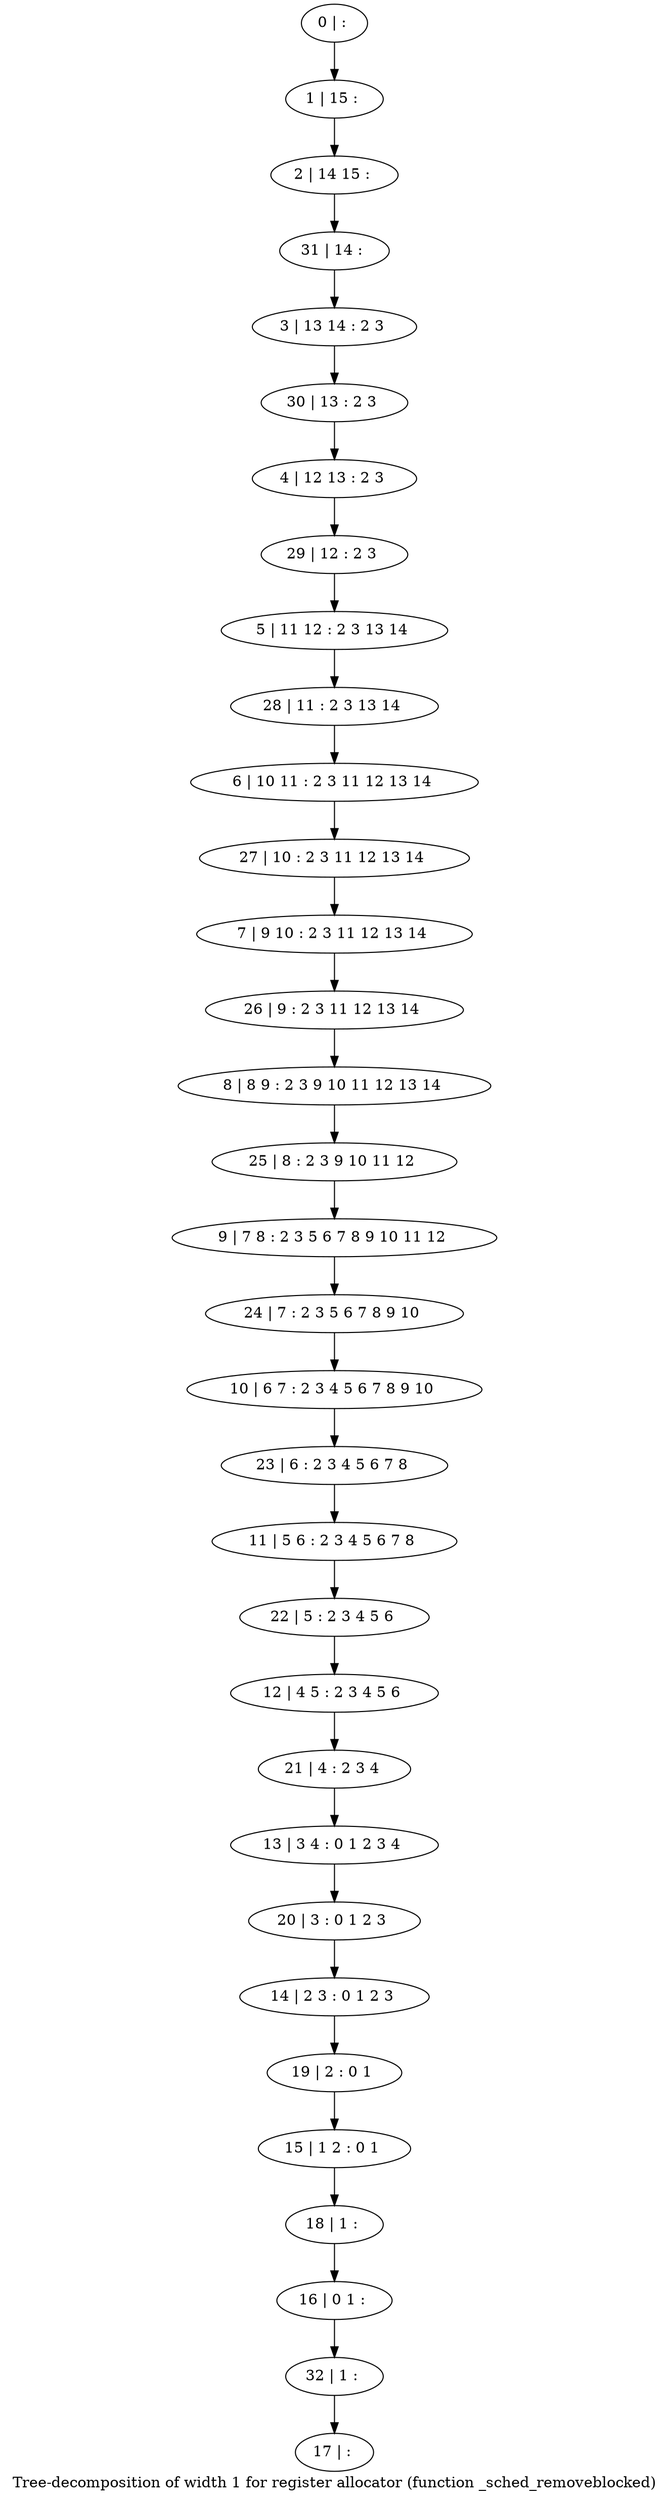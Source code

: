 digraph G {
graph [label="Tree-decomposition of width 1 for register allocator (function _sched_removeblocked)"]
0[label="0 | : "];
1[label="1 | 15 : "];
2[label="2 | 14 15 : "];
3[label="3 | 13 14 : 2 3 "];
4[label="4 | 12 13 : 2 3 "];
5[label="5 | 11 12 : 2 3 13 14 "];
6[label="6 | 10 11 : 2 3 11 12 13 14 "];
7[label="7 | 9 10 : 2 3 11 12 13 14 "];
8[label="8 | 8 9 : 2 3 9 10 11 12 13 14 "];
9[label="9 | 7 8 : 2 3 5 6 7 8 9 10 11 12 "];
10[label="10 | 6 7 : 2 3 4 5 6 7 8 9 10 "];
11[label="11 | 5 6 : 2 3 4 5 6 7 8 "];
12[label="12 | 4 5 : 2 3 4 5 6 "];
13[label="13 | 3 4 : 0 1 2 3 4 "];
14[label="14 | 2 3 : 0 1 2 3 "];
15[label="15 | 1 2 : 0 1 "];
16[label="16 | 0 1 : "];
17[label="17 | : "];
18[label="18 | 1 : "];
19[label="19 | 2 : 0 1 "];
20[label="20 | 3 : 0 1 2 3 "];
21[label="21 | 4 : 2 3 4 "];
22[label="22 | 5 : 2 3 4 5 6 "];
23[label="23 | 6 : 2 3 4 5 6 7 8 "];
24[label="24 | 7 : 2 3 5 6 7 8 9 10 "];
25[label="25 | 8 : 2 3 9 10 11 12 "];
26[label="26 | 9 : 2 3 11 12 13 14 "];
27[label="27 | 10 : 2 3 11 12 13 14 "];
28[label="28 | 11 : 2 3 13 14 "];
29[label="29 | 12 : 2 3 "];
30[label="30 | 13 : 2 3 "];
31[label="31 | 14 : "];
32[label="32 | 1 : "];
0->1 ;
1->2 ;
18->16 ;
15->18 ;
19->15 ;
14->19 ;
20->14 ;
13->20 ;
21->13 ;
12->21 ;
22->12 ;
11->22 ;
23->11 ;
10->23 ;
24->10 ;
9->24 ;
25->9 ;
8->25 ;
26->8 ;
7->26 ;
27->7 ;
6->27 ;
28->6 ;
5->28 ;
29->5 ;
4->29 ;
30->4 ;
3->30 ;
31->3 ;
2->31 ;
32->17 ;
16->32 ;
}
